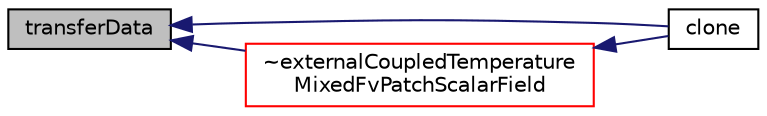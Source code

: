 digraph "transferData"
{
  bgcolor="transparent";
  edge [fontname="Helvetica",fontsize="10",labelfontname="Helvetica",labelfontsize="10"];
  node [fontname="Helvetica",fontsize="10",shape=record];
  rankdir="LR";
  Node553 [label="transferData",height=0.2,width=0.4,color="black", fillcolor="grey75", style="filled", fontcolor="black"];
  Node553 -> Node554 [dir="back",color="midnightblue",fontsize="10",style="solid",fontname="Helvetica"];
  Node554 [label="clone",height=0.2,width=0.4,color="black",URL="$a31997.html#aeb63be02eee4e7adcfc5bcad6983cdc2",tooltip="Construct and return a clone setting internal field reference. "];
  Node553 -> Node555 [dir="back",color="midnightblue",fontsize="10",style="solid",fontname="Helvetica"];
  Node555 [label="~externalCoupledTemperature\lMixedFvPatchScalarField",height=0.2,width=0.4,color="red",URL="$a31997.html#a73fca7652d76946eab066d2e5857ba6f",tooltip="Destructor. "];
  Node555 -> Node554 [dir="back",color="midnightblue",fontsize="10",style="solid",fontname="Helvetica"];
}
